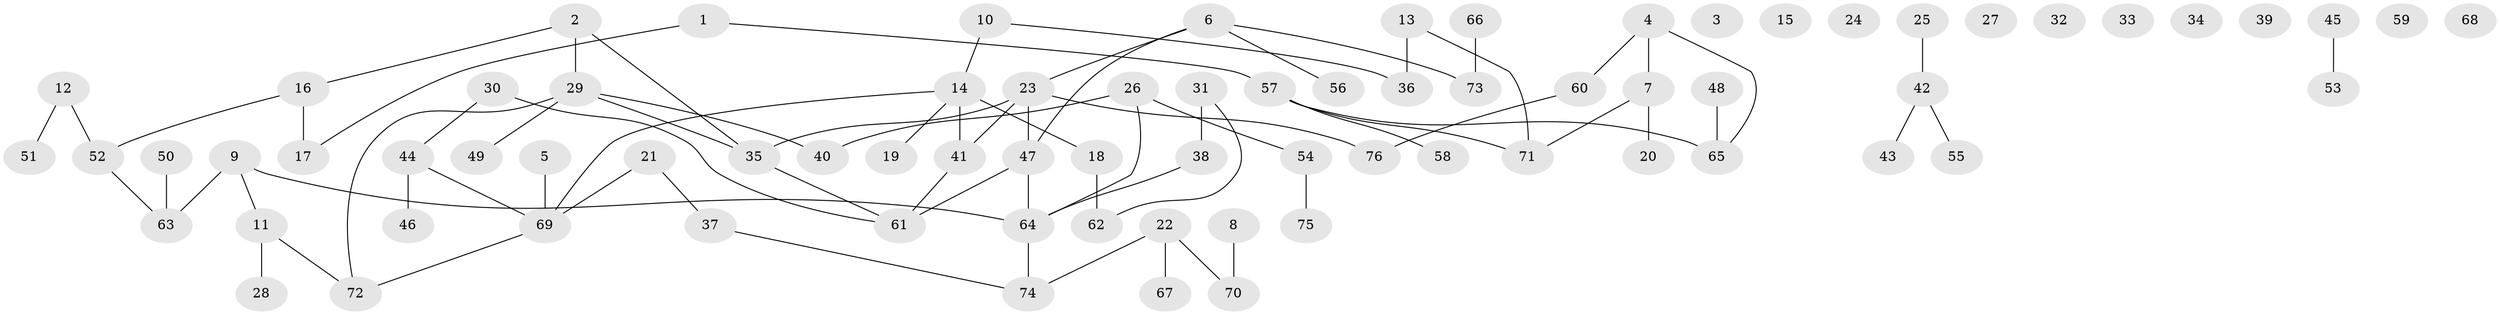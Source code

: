 // coarse degree distribution, {0: 0.2222222222222222, 1: 0.3333333333333333, 3: 0.13333333333333333, 2: 0.2, 4: 0.044444444444444446, 5: 0.022222222222222223, 7: 0.044444444444444446}
// Generated by graph-tools (version 1.1) at 2025/44/03/04/25 21:44:11]
// undirected, 76 vertices, 77 edges
graph export_dot {
graph [start="1"]
  node [color=gray90,style=filled];
  1;
  2;
  3;
  4;
  5;
  6;
  7;
  8;
  9;
  10;
  11;
  12;
  13;
  14;
  15;
  16;
  17;
  18;
  19;
  20;
  21;
  22;
  23;
  24;
  25;
  26;
  27;
  28;
  29;
  30;
  31;
  32;
  33;
  34;
  35;
  36;
  37;
  38;
  39;
  40;
  41;
  42;
  43;
  44;
  45;
  46;
  47;
  48;
  49;
  50;
  51;
  52;
  53;
  54;
  55;
  56;
  57;
  58;
  59;
  60;
  61;
  62;
  63;
  64;
  65;
  66;
  67;
  68;
  69;
  70;
  71;
  72;
  73;
  74;
  75;
  76;
  1 -- 17;
  1 -- 57;
  2 -- 16;
  2 -- 29;
  2 -- 35;
  4 -- 7;
  4 -- 60;
  4 -- 65;
  5 -- 69;
  6 -- 23;
  6 -- 47;
  6 -- 56;
  6 -- 73;
  7 -- 20;
  7 -- 71;
  8 -- 70;
  9 -- 11;
  9 -- 63;
  9 -- 64;
  10 -- 14;
  10 -- 36;
  11 -- 28;
  11 -- 72;
  12 -- 51;
  12 -- 52;
  13 -- 36;
  13 -- 71;
  14 -- 18;
  14 -- 19;
  14 -- 41;
  14 -- 69;
  16 -- 17;
  16 -- 52;
  18 -- 62;
  21 -- 37;
  21 -- 69;
  22 -- 67;
  22 -- 70;
  22 -- 74;
  23 -- 35;
  23 -- 41;
  23 -- 47;
  23 -- 76;
  25 -- 42;
  26 -- 40;
  26 -- 54;
  26 -- 64;
  29 -- 35;
  29 -- 40;
  29 -- 49;
  29 -- 72;
  30 -- 44;
  30 -- 61;
  31 -- 38;
  31 -- 62;
  35 -- 61;
  37 -- 74;
  38 -- 64;
  41 -- 61;
  42 -- 43;
  42 -- 55;
  44 -- 46;
  44 -- 69;
  45 -- 53;
  47 -- 61;
  47 -- 64;
  48 -- 65;
  50 -- 63;
  52 -- 63;
  54 -- 75;
  57 -- 58;
  57 -- 65;
  57 -- 71;
  60 -- 76;
  64 -- 74;
  66 -- 73;
  69 -- 72;
}
